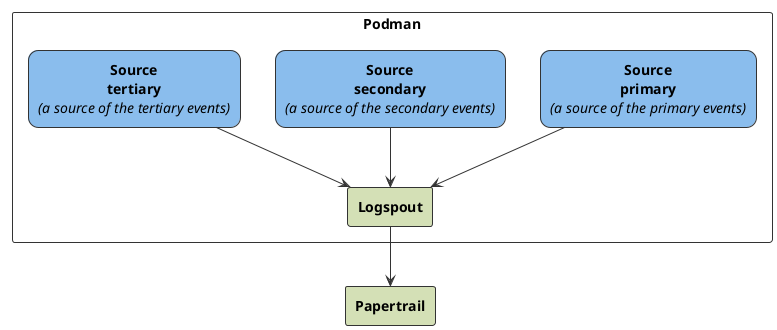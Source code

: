 @startuml
!theme plain
!include <awslib/AWSSimplified>

<style>
componentDiagram {
  BackGroundColor white
  LineThickness 1
  LineColor #333333
}
document {
  BackGroundColor white
}
</style>

' skinparam monochrome true
skinparam defaulttextalignment center

skinparam sequence {
    ArrowColor #333333
}

skinparam rectangle {
    RoundCorner<< round20 >> 20
    RoundCorner<< round30 >> 30
    RoundCorner<< round40 >> 40
    RoundCorner<< round50 >> 50
}

rectangle "Podman" as podman {
rectangle "**Source**\n**primary**\n//(a source of the primary events)//" as sourceprimary <<round20>> #8abded
rectangle "**Source**\n**secondary**\n//(a source of the secondary events)//" as sourcesecondary <<round20>> #8abded
rectangle "**Source**\n**tertiary**\n//(a source of the tertiary events)//" as sourcetertiary <<round20>> #8abded

rectangle "**Logspout**" as logspout  #d4e0b6
}

rectangle "**Papertrail**" as papertrail  #d4e0b6

sourceprimary -down-> logspout
sourcesecondary -down-> logspout
sourcetertiary -down-> logspout

logspout -down-> papertrail
@enduml
